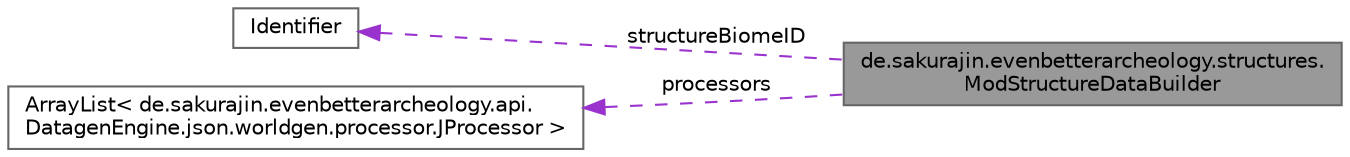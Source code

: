 digraph "de.sakurajin.evenbetterarcheology.structures.ModStructureDataBuilder"
{
 // LATEX_PDF_SIZE
  bgcolor="transparent";
  edge [fontname=Helvetica,fontsize=10,labelfontname=Helvetica,labelfontsize=10];
  node [fontname=Helvetica,fontsize=10,shape=box,height=0.2,width=0.4];
  rankdir="LR";
  Node1 [label="de.sakurajin.evenbetterarcheology.structures.\lModStructureDataBuilder",height=0.2,width=0.4,color="gray40", fillcolor="grey60", style="filled", fontcolor="black",tooltip=" "];
  Node2 -> Node1 [dir="back",color="darkorchid3",style="dashed",label=" structureBiomeID" ];
  Node2 [label="Identifier",height=0.2,width=0.4,color="gray40", fillcolor="white", style="filled",tooltip=" "];
  Node3 -> Node1 [dir="back",color="darkorchid3",style="dashed",label=" processors" ];
  Node3 [label="ArrayList\< de.sakurajin.evenbetterarcheology.api.\lDatagenEngine.json.worldgen.processor.JProcessor \>",height=0.2,width=0.4,color="gray40", fillcolor="white", style="filled",tooltip=" "];
}
